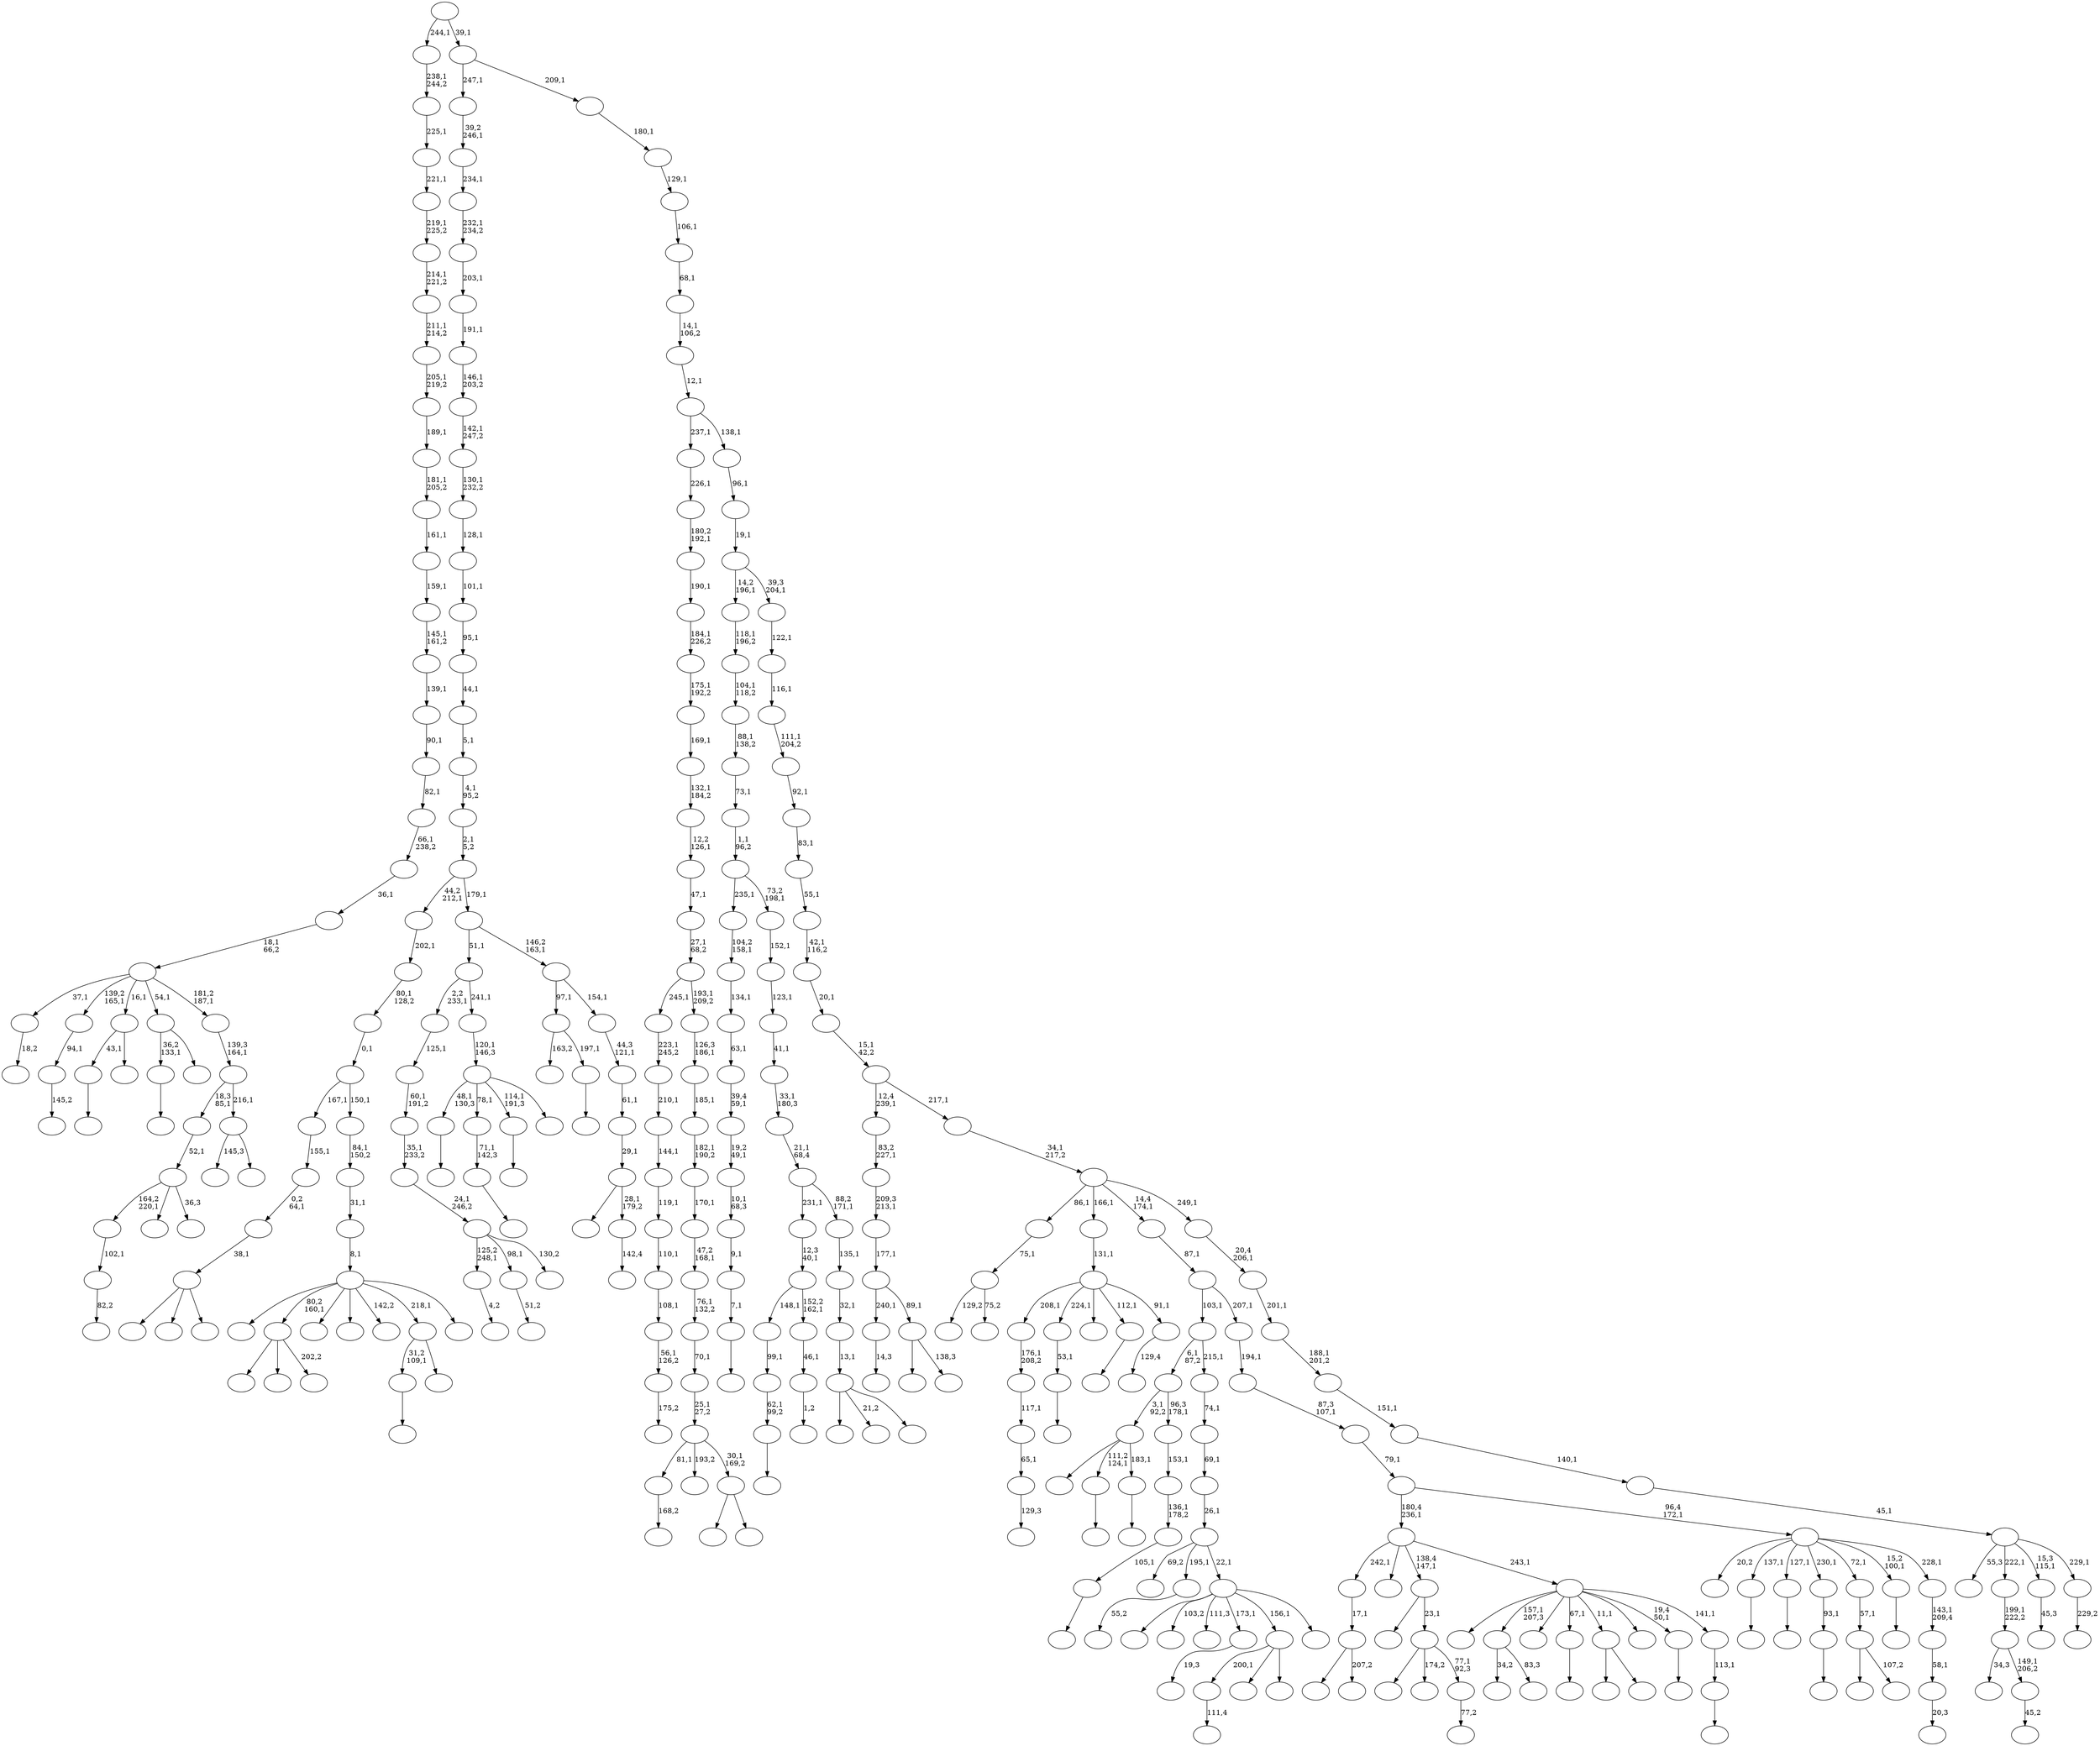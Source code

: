digraph T {
	350 [label=""]
	349 [label=""]
	348 [label=""]
	347 [label=""]
	346 [label=""]
	345 [label=""]
	344 [label=""]
	343 [label=""]
	342 [label=""]
	341 [label=""]
	340 [label=""]
	339 [label=""]
	338 [label=""]
	337 [label=""]
	336 [label=""]
	335 [label=""]
	334 [label=""]
	333 [label=""]
	332 [label=""]
	331 [label=""]
	330 [label=""]
	329 [label=""]
	328 [label=""]
	327 [label=""]
	326 [label=""]
	325 [label=""]
	324 [label=""]
	323 [label=""]
	322 [label=""]
	321 [label=""]
	320 [label=""]
	319 [label=""]
	318 [label=""]
	317 [label=""]
	316 [label=""]
	315 [label=""]
	314 [label=""]
	313 [label=""]
	312 [label=""]
	311 [label=""]
	310 [label=""]
	309 [label=""]
	308 [label=""]
	307 [label=""]
	306 [label=""]
	305 [label=""]
	304 [label=""]
	303 [label=""]
	302 [label=""]
	301 [label=""]
	300 [label=""]
	299 [label=""]
	298 [label=""]
	297 [label=""]
	296 [label=""]
	295 [label=""]
	294 [label=""]
	293 [label=""]
	292 [label=""]
	291 [label=""]
	290 [label=""]
	289 [label=""]
	288 [label=""]
	287 [label=""]
	286 [label=""]
	285 [label=""]
	284 [label=""]
	283 [label=""]
	282 [label=""]
	281 [label=""]
	280 [label=""]
	279 [label=""]
	278 [label=""]
	277 [label=""]
	276 [label=""]
	275 [label=""]
	274 [label=""]
	273 [label=""]
	272 [label=""]
	271 [label=""]
	270 [label=""]
	269 [label=""]
	268 [label=""]
	267 [label=""]
	266 [label=""]
	265 [label=""]
	264 [label=""]
	263 [label=""]
	262 [label=""]
	261 [label=""]
	260 [label=""]
	259 [label=""]
	258 [label=""]
	257 [label=""]
	256 [label=""]
	255 [label=""]
	254 [label=""]
	253 [label=""]
	252 [label=""]
	251 [label=""]
	250 [label=""]
	249 [label=""]
	248 [label=""]
	247 [label=""]
	246 [label=""]
	245 [label=""]
	244 [label=""]
	243 [label=""]
	242 [label=""]
	241 [label=""]
	240 [label=""]
	239 [label=""]
	238 [label=""]
	237 [label=""]
	236 [label=""]
	235 [label=""]
	234 [label=""]
	233 [label=""]
	232 [label=""]
	231 [label=""]
	230 [label=""]
	229 [label=""]
	228 [label=""]
	227 [label=""]
	226 [label=""]
	225 [label=""]
	224 [label=""]
	223 [label=""]
	222 [label=""]
	221 [label=""]
	220 [label=""]
	219 [label=""]
	218 [label=""]
	217 [label=""]
	216 [label=""]
	215 [label=""]
	214 [label=""]
	213 [label=""]
	212 [label=""]
	211 [label=""]
	210 [label=""]
	209 [label=""]
	208 [label=""]
	207 [label=""]
	206 [label=""]
	205 [label=""]
	204 [label=""]
	203 [label=""]
	202 [label=""]
	201 [label=""]
	200 [label=""]
	199 [label=""]
	198 [label=""]
	197 [label=""]
	196 [label=""]
	195 [label=""]
	194 [label=""]
	193 [label=""]
	192 [label=""]
	191 [label=""]
	190 [label=""]
	189 [label=""]
	188 [label=""]
	187 [label=""]
	186 [label=""]
	185 [label=""]
	184 [label=""]
	183 [label=""]
	182 [label=""]
	181 [label=""]
	180 [label=""]
	179 [label=""]
	178 [label=""]
	177 [label=""]
	176 [label=""]
	175 [label=""]
	174 [label=""]
	173 [label=""]
	172 [label=""]
	171 [label=""]
	170 [label=""]
	169 [label=""]
	168 [label=""]
	167 [label=""]
	166 [label=""]
	165 [label=""]
	164 [label=""]
	163 [label=""]
	162 [label=""]
	161 [label=""]
	160 [label=""]
	159 [label=""]
	158 [label=""]
	157 [label=""]
	156 [label=""]
	155 [label=""]
	154 [label=""]
	153 [label=""]
	152 [label=""]
	151 [label=""]
	150 [label=""]
	149 [label=""]
	148 [label=""]
	147 [label=""]
	146 [label=""]
	145 [label=""]
	144 [label=""]
	143 [label=""]
	142 [label=""]
	141 [label=""]
	140 [label=""]
	139 [label=""]
	138 [label=""]
	137 [label=""]
	136 [label=""]
	135 [label=""]
	134 [label=""]
	133 [label=""]
	132 [label=""]
	131 [label=""]
	130 [label=""]
	129 [label=""]
	128 [label=""]
	127 [label=""]
	126 [label=""]
	125 [label=""]
	124 [label=""]
	123 [label=""]
	122 [label=""]
	121 [label=""]
	120 [label=""]
	119 [label=""]
	118 [label=""]
	117 [label=""]
	116 [label=""]
	115 [label=""]
	114 [label=""]
	113 [label=""]
	112 [label=""]
	111 [label=""]
	110 [label=""]
	109 [label=""]
	108 [label=""]
	107 [label=""]
	106 [label=""]
	105 [label=""]
	104 [label=""]
	103 [label=""]
	102 [label=""]
	101 [label=""]
	100 [label=""]
	99 [label=""]
	98 [label=""]
	97 [label=""]
	96 [label=""]
	95 [label=""]
	94 [label=""]
	93 [label=""]
	92 [label=""]
	91 [label=""]
	90 [label=""]
	89 [label=""]
	88 [label=""]
	87 [label=""]
	86 [label=""]
	85 [label=""]
	84 [label=""]
	83 [label=""]
	82 [label=""]
	81 [label=""]
	80 [label=""]
	79 [label=""]
	78 [label=""]
	77 [label=""]
	76 [label=""]
	75 [label=""]
	74 [label=""]
	73 [label=""]
	72 [label=""]
	71 [label=""]
	70 [label=""]
	69 [label=""]
	68 [label=""]
	67 [label=""]
	66 [label=""]
	65 [label=""]
	64 [label=""]
	63 [label=""]
	62 [label=""]
	61 [label=""]
	60 [label=""]
	59 [label=""]
	58 [label=""]
	57 [label=""]
	56 [label=""]
	55 [label=""]
	54 [label=""]
	53 [label=""]
	52 [label=""]
	51 [label=""]
	50 [label=""]
	49 [label=""]
	48 [label=""]
	47 [label=""]
	46 [label=""]
	45 [label=""]
	44 [label=""]
	43 [label=""]
	42 [label=""]
	41 [label=""]
	40 [label=""]
	39 [label=""]
	38 [label=""]
	37 [label=""]
	36 [label=""]
	35 [label=""]
	34 [label=""]
	33 [label=""]
	32 [label=""]
	31 [label=""]
	30 [label=""]
	29 [label=""]
	28 [label=""]
	27 [label=""]
	26 [label=""]
	25 [label=""]
	24 [label=""]
	23 [label=""]
	22 [label=""]
	21 [label=""]
	20 [label=""]
	19 [label=""]
	18 [label=""]
	17 [label=""]
	16 [label=""]
	15 [label=""]
	14 [label=""]
	13 [label=""]
	12 [label=""]
	11 [label=""]
	10 [label=""]
	9 [label=""]
	8 [label=""]
	7 [label=""]
	6 [label=""]
	5 [label=""]
	4 [label=""]
	3 [label=""]
	2 [label=""]
	1 [label=""]
	0 [label=""]
	347 -> 348 [label="82,2"]
	346 -> 347 [label="102,1"]
	342 -> 343 [label="111,4"]
	333 -> 334 [label=""]
	331 -> 332 [label="18,2"]
	329 -> 330 [label=""]
	328 -> 344 [label=""]
	328 -> 333 [label="111,2\n124,1"]
	328 -> 329 [label="183,1"]
	326 -> 327 [label=""]
	321 -> 322 [label="4,2"]
	318 -> 319 [label=""]
	317 -> 318 [label="7,1"]
	316 -> 317 [label="9,1"]
	315 -> 316 [label="10,1\n68,3"]
	314 -> 315 [label="19,2\n49,1"]
	313 -> 314 [label="39,4\n59,1"]
	312 -> 313 [label="63,1"]
	311 -> 312 [label="134,1"]
	310 -> 311 [label="104,2\n158,1"]
	308 -> 309 [label="168,2"]
	303 -> 338 [label=""]
	303 -> 304 [label="207,2"]
	302 -> 303 [label="17,1"]
	299 -> 300 [label=""]
	296 -> 297 [label="51,2"]
	294 -> 295 [label="45,2"]
	293 -> 340 [label="34,3"]
	293 -> 294 [label="149,1\n206,2"]
	292 -> 293 [label="199,1\n222,2"]
	289 -> 325 [label="34,2"]
	289 -> 290 [label="83,3"]
	286 -> 287 [label=""]
	283 -> 284 [label=""]
	280 -> 281 [label="129,3"]
	279 -> 280 [label="65,1"]
	278 -> 279 [label="117,1"]
	277 -> 278 [label="176,1\n208,2"]
	275 -> 276 [label=""]
	272 -> 273 [label=""]
	268 -> 269 [label=""]
	267 -> 268 [label="62,1\n99,2"]
	266 -> 267 [label="99,1"]
	264 -> 265 [label=""]
	263 -> 264 [label="53,1"]
	261 -> 298 [label=""]
	261 -> 291 [label=""]
	261 -> 262 [label="202,2"]
	259 -> 336 [label=""]
	259 -> 260 [label=""]
	257 -> 258 [label=""]
	256 -> 337 [label="163,2"]
	256 -> 257 [label="197,1"]
	253 -> 254 [label="175,2"]
	252 -> 253 [label="56,1\n126,2"]
	251 -> 252 [label="108,1"]
	250 -> 251 [label="110,1"]
	249 -> 250 [label="119,1"]
	248 -> 249 [label="144,1"]
	247 -> 248 [label="210,1"]
	246 -> 247 [label="223,1\n245,2"]
	244 -> 245 [label=""]
	242 -> 243 [label=""]
	241 -> 242 [label="71,1\n142,3"]
	238 -> 239 [label="145,2"]
	237 -> 238 [label="94,1"]
	235 -> 341 [label=""]
	235 -> 271 [label=""]
	235 -> 236 [label=""]
	234 -> 235 [label="38,1"]
	233 -> 234 [label="0,2\n64,1"]
	232 -> 233 [label="155,1"]
	230 -> 346 [label="164,2\n220,1"]
	230 -> 320 [label=""]
	230 -> 231 [label="36,3"]
	229 -> 230 [label="52,1"]
	225 -> 321 [label="125,2\n248,1"]
	225 -> 296 [label="98,1"]
	225 -> 226 [label="130,2"]
	224 -> 225 [label="24,1\n246,2"]
	223 -> 224 [label="35,1\n233,2"]
	222 -> 223 [label="60,1\n191,2"]
	221 -> 222 [label="125,1"]
	218 -> 219 [label=""]
	217 -> 218 [label="105,1"]
	216 -> 217 [label="136,1\n178,2"]
	215 -> 216 [label="153,1"]
	214 -> 328 [label="3,1\n92,2"]
	214 -> 215 [label="96,3\n178,1"]
	212 -> 213 [label="1,2"]
	211 -> 212 [label="46,1"]
	210 -> 266 [label="148,1"]
	210 -> 211 [label="152,2\n162,1"]
	209 -> 210 [label="12,3\n40,1"]
	206 -> 207 [label="45,3"]
	202 -> 203 [label=""]
	199 -> 200 [label=""]
	197 -> 198 [label="55,2"]
	195 -> 274 [label=""]
	195 -> 196 [label=""]
	194 -> 308 [label="81,1"]
	194 -> 306 [label="193,2"]
	194 -> 195 [label="30,1\n169,2"]
	193 -> 194 [label="25,1\n27,2"]
	192 -> 193 [label="70,1"]
	191 -> 192 [label="76,1\n132,2"]
	190 -> 191 [label="47,2\n168,1"]
	189 -> 190 [label="170,1"]
	188 -> 189 [label="182,1\n190,2"]
	187 -> 188 [label="185,1"]
	186 -> 187 [label="126,3\n186,1"]
	185 -> 246 [label="245,1"]
	185 -> 186 [label="193,1\n209,2"]
	184 -> 185 [label="27,1\n68,2"]
	183 -> 184 [label="47,1"]
	182 -> 183 [label="12,2\n126,1"]
	181 -> 182 [label="132,1\n184,2"]
	180 -> 181 [label="169,1"]
	179 -> 180 [label="175,1\n192,2"]
	178 -> 179 [label="184,1\n226,2"]
	177 -> 178 [label="190,1"]
	176 -> 177 [label="180,2\n192,1"]
	175 -> 176 [label="226,1"]
	172 -> 173 [label="19,3"]
	170 -> 171 [label="14,3"]
	168 -> 286 [label="43,1"]
	168 -> 169 [label=""]
	166 -> 244 [label="48,1\n130,3"]
	166 -> 241 [label="78,1"]
	166 -> 199 [label="114,1\n191,3"]
	166 -> 167 [label=""]
	165 -> 166 [label="120,1\n146,3"]
	164 -> 221 [label="2,2\n233,1"]
	164 -> 165 [label="241,1"]
	162 -> 163 [label=""]
	161 -> 162 [label="93,1"]
	157 -> 174 [label="129,2"]
	157 -> 158 [label="75,2"]
	156 -> 157 [label="75,1"]
	154 -> 283 [label="31,2\n109,1"]
	154 -> 155 [label=""]
	152 -> 305 [label=""]
	152 -> 153 [label="138,3"]
	151 -> 170 [label="240,1"]
	151 -> 152 [label="89,1"]
	150 -> 151 [label="177,1"]
	149 -> 150 [label="209,3\n213,1"]
	148 -> 149 [label="83,2\n227,1"]
	146 -> 324 [label=""]
	146 -> 261 [label="80,2\n160,1"]
	146 -> 228 [label=""]
	146 -> 220 [label=""]
	146 -> 160 [label="142,2"]
	146 -> 154 [label="218,1"]
	146 -> 147 [label=""]
	145 -> 146 [label="8,1"]
	144 -> 145 [label="31,1"]
	143 -> 144 [label="84,1\n150,2"]
	142 -> 232 [label="167,1"]
	142 -> 143 [label="150,1"]
	141 -> 142 [label="0,1"]
	140 -> 141 [label="80,1\n128,2"]
	139 -> 140 [label="202,1"]
	137 -> 138 [label="77,2"]
	136 -> 345 [label=""]
	136 -> 205 [label="174,2"]
	136 -> 137 [label="77,1\n92,3"]
	135 -> 159 [label=""]
	135 -> 136 [label="23,1"]
	133 -> 342 [label="200,1"]
	133 -> 208 [label=""]
	133 -> 134 [label=""]
	131 -> 132 [label="129,4"]
	130 -> 277 [label="208,1"]
	130 -> 263 [label="224,1"]
	130 -> 227 [label=""]
	130 -> 202 [label="112,1"]
	130 -> 131 [label="91,1"]
	129 -> 130 [label="131,1"]
	127 -> 350 [label=""]
	127 -> 335 [label="103,2"]
	127 -> 323 [label="111,3"]
	127 -> 172 [label="173,1"]
	127 -> 133 [label="156,1"]
	127 -> 128 [label=""]
	126 -> 255 [label="69,2"]
	126 -> 197 [label="195,1"]
	126 -> 127 [label="22,1"]
	125 -> 126 [label="26,1"]
	124 -> 125 [label="69,1"]
	123 -> 124 [label="74,1"]
	122 -> 214 [label="6,1\n87,2"]
	122 -> 123 [label="215,1"]
	120 -> 121 [label=""]
	118 -> 119 [label=""]
	117 -> 118 [label="113,1"]
	116 -> 339 [label=""]
	116 -> 289 [label="157,1\n207,3"]
	116 -> 285 [label=""]
	116 -> 275 [label="67,1"]
	116 -> 259 [label="11,1"]
	116 -> 201 [label=""]
	116 -> 120 [label="19,4\n50,1"]
	116 -> 117 [label="141,1"]
	115 -> 302 [label="242,1"]
	115 -> 270 [label=""]
	115 -> 135 [label="138,4\n147,1"]
	115 -> 116 [label="243,1"]
	113 -> 204 [label=""]
	113 -> 114 [label="107,2"]
	112 -> 113 [label="57,1"]
	110 -> 326 [label="36,2\n133,1"]
	110 -> 111 [label=""]
	108 -> 109 [label=""]
	106 -> 107 [label="20,3"]
	105 -> 106 [label="58,1"]
	104 -> 105 [label="143,1\n209,4"]
	103 -> 301 [label="20,2"]
	103 -> 299 [label="137,1"]
	103 -> 272 [label="127,1"]
	103 -> 161 [label="230,1"]
	103 -> 112 [label="72,1"]
	103 -> 108 [label="15,2\n100,1"]
	103 -> 104 [label="228,1"]
	102 -> 115 [label="180,4\n236,1"]
	102 -> 103 [label="96,4\n172,1"]
	101 -> 102 [label="79,1"]
	100 -> 101 [label="87,3\n107,1"]
	99 -> 100 [label="194,1"]
	98 -> 122 [label="103,1"]
	98 -> 99 [label="207,1"]
	97 -> 98 [label="87,1"]
	95 -> 307 [label=""]
	95 -> 282 [label="21,2"]
	95 -> 96 [label=""]
	94 -> 95 [label="13,1"]
	93 -> 94 [label="32,1"]
	92 -> 93 [label="135,1"]
	91 -> 209 [label="231,1"]
	91 -> 92 [label="88,2\n171,1"]
	90 -> 91 [label="21,1\n68,4"]
	89 -> 90 [label="33,1\n180,3"]
	88 -> 89 [label="41,1"]
	87 -> 88 [label="123,1"]
	86 -> 87 [label="152,1"]
	85 -> 310 [label="235,1"]
	85 -> 86 [label="73,2\n198,1"]
	84 -> 85 [label="1,1\n96,2"]
	83 -> 84 [label="73,1"]
	82 -> 83 [label="88,1\n138,2"]
	81 -> 82 [label="104,1\n118,2"]
	80 -> 81 [label="118,1\n196,2"]
	78 -> 240 [label="145,3"]
	78 -> 79 [label=""]
	77 -> 229 [label="18,3\n85,1"]
	77 -> 78 [label="216,1"]
	76 -> 77 [label="139,3\n164,1"]
	75 -> 331 [label="37,1"]
	75 -> 237 [label="139,2\n165,1"]
	75 -> 168 [label="16,1"]
	75 -> 110 [label="54,1"]
	75 -> 76 [label="181,2\n187,1"]
	74 -> 75 [label="18,1\n66,2"]
	73 -> 74 [label="36,1"]
	72 -> 73 [label="66,1\n238,2"]
	71 -> 72 [label="82,1"]
	70 -> 71 [label="90,1"]
	69 -> 70 [label="139,1"]
	68 -> 69 [label="145,1\n161,2"]
	67 -> 68 [label="159,1"]
	66 -> 67 [label="161,1"]
	65 -> 66 [label="181,1\n205,2"]
	64 -> 65 [label="189,1"]
	63 -> 64 [label="205,1\n219,2"]
	62 -> 63 [label="211,1\n214,2"]
	61 -> 62 [label="214,1\n221,2"]
	60 -> 61 [label="219,1\n225,2"]
	59 -> 60 [label="221,1"]
	58 -> 59 [label="225,1"]
	57 -> 58 [label="238,1\n244,2"]
	55 -> 56 [label="142,4"]
	54 -> 288 [label=""]
	54 -> 55 [label="28,1\n179,2"]
	53 -> 54 [label="29,1"]
	52 -> 53 [label="61,1"]
	51 -> 52 [label="44,3\n121,1"]
	50 -> 256 [label="97,1"]
	50 -> 51 [label="154,1"]
	49 -> 164 [label="51,1"]
	49 -> 50 [label="146,2\n163,1"]
	48 -> 139 [label="44,2\n212,1"]
	48 -> 49 [label="179,1"]
	47 -> 48 [label="2,1\n5,2"]
	46 -> 47 [label="4,1\n95,2"]
	45 -> 46 [label="5,1"]
	44 -> 45 [label="44,1"]
	43 -> 44 [label="95,1"]
	42 -> 43 [label="101,1"]
	41 -> 42 [label="128,1"]
	40 -> 41 [label="130,1\n232,2"]
	39 -> 40 [label="142,1\n247,2"]
	38 -> 39 [label="146,1\n203,2"]
	37 -> 38 [label="191,1"]
	36 -> 37 [label="203,1"]
	35 -> 36 [label="232,1\n234,2"]
	34 -> 35 [label="234,1"]
	33 -> 34 [label="39,2\n246,1"]
	31 -> 32 [label="229,2"]
	30 -> 349 [label="55,3"]
	30 -> 292 [label="222,1"]
	30 -> 206 [label="15,3\n115,1"]
	30 -> 31 [label="229,1"]
	29 -> 30 [label="45,1"]
	28 -> 29 [label="140,1"]
	27 -> 28 [label="151,1"]
	26 -> 27 [label="188,1\n201,2"]
	25 -> 26 [label="201,1"]
	24 -> 25 [label="20,4\n206,1"]
	23 -> 156 [label="86,1"]
	23 -> 129 [label="166,1"]
	23 -> 97 [label="14,4\n174,1"]
	23 -> 24 [label="249,1"]
	22 -> 23 [label="34,1\n217,2"]
	21 -> 148 [label="12,4\n239,1"]
	21 -> 22 [label="217,1"]
	20 -> 21 [label="15,1\n42,2"]
	19 -> 20 [label="20,1"]
	18 -> 19 [label="42,1\n116,2"]
	17 -> 18 [label="55,1"]
	16 -> 17 [label="83,1"]
	15 -> 16 [label="92,1"]
	14 -> 15 [label="111,1\n204,2"]
	13 -> 14 [label="116,1"]
	12 -> 13 [label="122,1"]
	11 -> 80 [label="14,2\n196,1"]
	11 -> 12 [label="39,3\n204,1"]
	10 -> 11 [label="19,1"]
	9 -> 10 [label="96,1"]
	8 -> 175 [label="237,1"]
	8 -> 9 [label="138,1"]
	7 -> 8 [label="12,1"]
	6 -> 7 [label="14,1\n106,2"]
	5 -> 6 [label="68,1"]
	4 -> 5 [label="106,1"]
	3 -> 4 [label="129,1"]
	2 -> 3 [label="180,1"]
	1 -> 33 [label="247,1"]
	1 -> 2 [label="209,1"]
	0 -> 57 [label="244,1"]
	0 -> 1 [label="39,1"]
}
